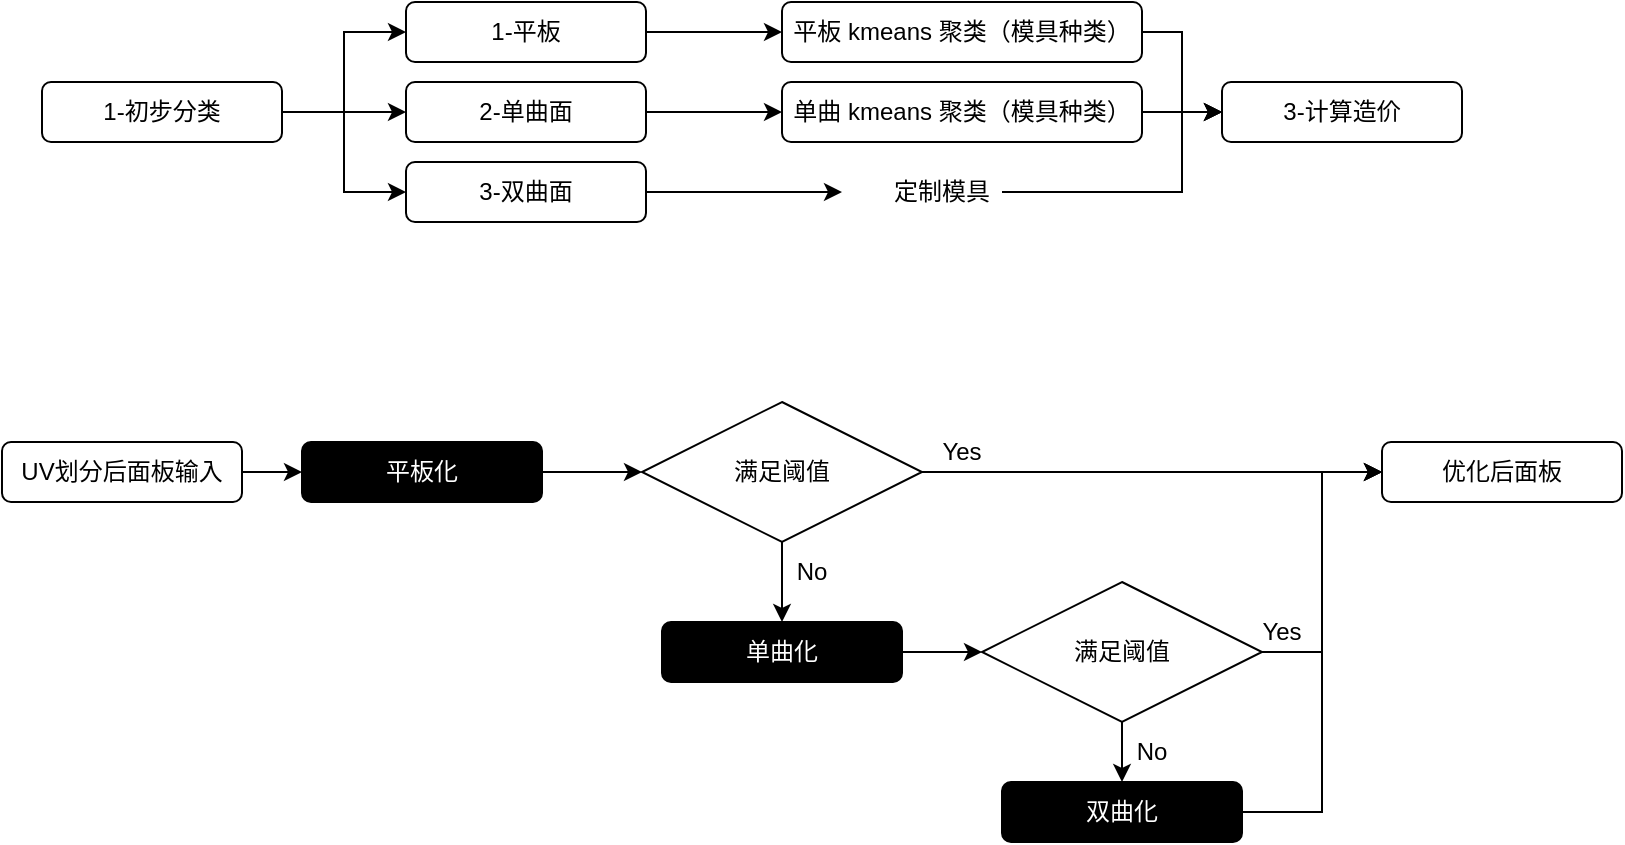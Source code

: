<mxfile version="15.7.0" type="device"><diagram id="SelqRaxMGbrRbnnzwfei" name="Page-1"><mxGraphModel dx="1422" dy="706" grid="1" gridSize="10" guides="1" tooltips="1" connect="1" arrows="1" fold="1" page="1" pageScale="1" pageWidth="827" pageHeight="1169" math="0" shadow="0"><root><mxCell id="0"/><mxCell id="1" parent="0"/><mxCell id="AOoMKBmw9YwMVJNEcum7-5" style="edgeStyle=orthogonalEdgeStyle;rounded=0;orthogonalLoop=1;jettySize=auto;html=1;exitX=1;exitY=0.5;exitDx=0;exitDy=0;entryX=0;entryY=0.5;entryDx=0;entryDy=0;" edge="1" parent="1" source="AOoMKBmw9YwMVJNEcum7-1" target="AOoMKBmw9YwMVJNEcum7-2"><mxGeometry relative="1" as="geometry"/></mxCell><mxCell id="AOoMKBmw9YwMVJNEcum7-6" style="edgeStyle=orthogonalEdgeStyle;rounded=0;orthogonalLoop=1;jettySize=auto;html=1;exitX=1;exitY=0.5;exitDx=0;exitDy=0;entryX=0;entryY=0.5;entryDx=0;entryDy=0;" edge="1" parent="1" source="AOoMKBmw9YwMVJNEcum7-1" target="AOoMKBmw9YwMVJNEcum7-3"><mxGeometry relative="1" as="geometry"/></mxCell><mxCell id="AOoMKBmw9YwMVJNEcum7-7" style="edgeStyle=orthogonalEdgeStyle;rounded=0;orthogonalLoop=1;jettySize=auto;html=1;exitX=1;exitY=0.5;exitDx=0;exitDy=0;entryX=0;entryY=0.5;entryDx=0;entryDy=0;" edge="1" parent="1" source="AOoMKBmw9YwMVJNEcum7-1" target="AOoMKBmw9YwMVJNEcum7-4"><mxGeometry relative="1" as="geometry"/></mxCell><mxCell id="AOoMKBmw9YwMVJNEcum7-1" value="1-初步分类" style="rounded=1;whiteSpace=wrap;html=1;" vertex="1" parent="1"><mxGeometry x="30" y="190" width="120" height="30" as="geometry"/></mxCell><mxCell id="AOoMKBmw9YwMVJNEcum7-9" style="edgeStyle=orthogonalEdgeStyle;rounded=0;orthogonalLoop=1;jettySize=auto;html=1;exitX=1;exitY=0.5;exitDx=0;exitDy=0;entryX=0;entryY=0.5;entryDx=0;entryDy=0;" edge="1" parent="1" source="AOoMKBmw9YwMVJNEcum7-2" target="AOoMKBmw9YwMVJNEcum7-8"><mxGeometry relative="1" as="geometry"/></mxCell><mxCell id="AOoMKBmw9YwMVJNEcum7-2" value="1-平板" style="rounded=1;whiteSpace=wrap;html=1;" vertex="1" parent="1"><mxGeometry x="212" y="150" width="120" height="30" as="geometry"/></mxCell><mxCell id="AOoMKBmw9YwMVJNEcum7-11" style="edgeStyle=orthogonalEdgeStyle;rounded=0;orthogonalLoop=1;jettySize=auto;html=1;exitX=1;exitY=0.5;exitDx=0;exitDy=0;entryX=0;entryY=0.5;entryDx=0;entryDy=0;" edge="1" parent="1" source="AOoMKBmw9YwMVJNEcum7-3" target="AOoMKBmw9YwMVJNEcum7-10"><mxGeometry relative="1" as="geometry"/></mxCell><mxCell id="AOoMKBmw9YwMVJNEcum7-3" value="2-单曲面" style="rounded=1;whiteSpace=wrap;html=1;" vertex="1" parent="1"><mxGeometry x="212" y="190" width="120" height="30" as="geometry"/></mxCell><mxCell id="AOoMKBmw9YwMVJNEcum7-13" style="edgeStyle=orthogonalEdgeStyle;rounded=0;orthogonalLoop=1;jettySize=auto;html=1;exitX=1;exitY=0.5;exitDx=0;exitDy=0;" edge="1" parent="1" source="AOoMKBmw9YwMVJNEcum7-4"><mxGeometry relative="1" as="geometry"><mxPoint x="430" y="245" as="targetPoint"/></mxGeometry></mxCell><mxCell id="AOoMKBmw9YwMVJNEcum7-4" value="3-双曲面" style="rounded=1;whiteSpace=wrap;html=1;" vertex="1" parent="1"><mxGeometry x="212" y="230" width="120" height="30" as="geometry"/></mxCell><mxCell id="AOoMKBmw9YwMVJNEcum7-15" style="edgeStyle=orthogonalEdgeStyle;rounded=0;orthogonalLoop=1;jettySize=auto;html=1;exitX=1;exitY=0.5;exitDx=0;exitDy=0;entryX=0;entryY=0.5;entryDx=0;entryDy=0;" edge="1" parent="1" source="AOoMKBmw9YwMVJNEcum7-8" target="AOoMKBmw9YwMVJNEcum7-12"><mxGeometry relative="1" as="geometry"/></mxCell><mxCell id="AOoMKBmw9YwMVJNEcum7-8" value="平板 kmeans 聚类（模具种类）" style="rounded=1;whiteSpace=wrap;html=1;" vertex="1" parent="1"><mxGeometry x="400" y="150" width="180" height="30" as="geometry"/></mxCell><mxCell id="AOoMKBmw9YwMVJNEcum7-16" style="edgeStyle=orthogonalEdgeStyle;rounded=0;orthogonalLoop=1;jettySize=auto;html=1;exitX=1;exitY=0.5;exitDx=0;exitDy=0;" edge="1" parent="1" source="AOoMKBmw9YwMVJNEcum7-10"><mxGeometry relative="1" as="geometry"><mxPoint x="620" y="205.034" as="targetPoint"/></mxGeometry></mxCell><mxCell id="AOoMKBmw9YwMVJNEcum7-10" value="单曲 kmeans 聚类（模具种类）" style="rounded=1;whiteSpace=wrap;html=1;" vertex="1" parent="1"><mxGeometry x="400" y="190" width="180" height="30" as="geometry"/></mxCell><mxCell id="AOoMKBmw9YwMVJNEcum7-12" value="3-计算造价" style="rounded=1;whiteSpace=wrap;html=1;" vertex="1" parent="1"><mxGeometry x="620" y="190" width="120" height="30" as="geometry"/></mxCell><mxCell id="AOoMKBmw9YwMVJNEcum7-17" style="edgeStyle=orthogonalEdgeStyle;rounded=0;orthogonalLoop=1;jettySize=auto;html=1;exitX=1;exitY=0.5;exitDx=0;exitDy=0;entryX=0;entryY=0.5;entryDx=0;entryDy=0;" edge="1" parent="1" source="AOoMKBmw9YwMVJNEcum7-14" target="AOoMKBmw9YwMVJNEcum7-12"><mxGeometry relative="1" as="geometry"><Array as="points"><mxPoint x="600" y="245"/><mxPoint x="600" y="205"/></Array></mxGeometry></mxCell><mxCell id="AOoMKBmw9YwMVJNEcum7-14" value="定制模具" style="text;html=1;strokeColor=none;fillColor=none;align=center;verticalAlign=middle;whiteSpace=wrap;rounded=0;" vertex="1" parent="1"><mxGeometry x="450" y="230" width="60" height="30" as="geometry"/></mxCell><mxCell id="AOoMKBmw9YwMVJNEcum7-20" style="edgeStyle=orthogonalEdgeStyle;rounded=0;orthogonalLoop=1;jettySize=auto;html=1;exitX=1;exitY=0.5;exitDx=0;exitDy=0;entryX=0;entryY=0.5;entryDx=0;entryDy=0;" edge="1" parent="1" source="AOoMKBmw9YwMVJNEcum7-18" target="AOoMKBmw9YwMVJNEcum7-19"><mxGeometry relative="1" as="geometry"/></mxCell><mxCell id="AOoMKBmw9YwMVJNEcum7-18" value="UV划分后面板输入" style="rounded=1;whiteSpace=wrap;html=1;" vertex="1" parent="1"><mxGeometry x="10" y="370" width="120" height="30" as="geometry"/></mxCell><mxCell id="AOoMKBmw9YwMVJNEcum7-23" style="edgeStyle=orthogonalEdgeStyle;rounded=0;orthogonalLoop=1;jettySize=auto;html=1;exitX=1;exitY=0.5;exitDx=0;exitDy=0;entryX=0;entryY=0.5;entryDx=0;entryDy=0;" edge="1" parent="1" source="AOoMKBmw9YwMVJNEcum7-19" target="AOoMKBmw9YwMVJNEcum7-22"><mxGeometry relative="1" as="geometry"/></mxCell><mxCell id="AOoMKBmw9YwMVJNEcum7-19" value="平板化" style="rounded=1;whiteSpace=wrap;html=1;fillColor=#000000;fontColor=#FFFFFF;" vertex="1" parent="1"><mxGeometry x="160" y="370" width="120" height="30" as="geometry"/></mxCell><mxCell id="AOoMKBmw9YwMVJNEcum7-24" style="edgeStyle=orthogonalEdgeStyle;rounded=0;orthogonalLoop=1;jettySize=auto;html=1;exitX=1;exitY=0.5;exitDx=0;exitDy=0;" edge="1" parent="1" source="AOoMKBmw9YwMVJNEcum7-22"><mxGeometry relative="1" as="geometry"><mxPoint x="700" y="385" as="targetPoint"/></mxGeometry></mxCell><mxCell id="AOoMKBmw9YwMVJNEcum7-28" style="edgeStyle=orthogonalEdgeStyle;rounded=0;orthogonalLoop=1;jettySize=auto;html=1;exitX=0.5;exitY=1;exitDx=0;exitDy=0;entryX=0.5;entryY=0;entryDx=0;entryDy=0;" edge="1" parent="1" source="AOoMKBmw9YwMVJNEcum7-22" target="AOoMKBmw9YwMVJNEcum7-27"><mxGeometry relative="1" as="geometry"/></mxCell><mxCell id="AOoMKBmw9YwMVJNEcum7-22" value="满足阈值" style="rhombus;whiteSpace=wrap;html=1;" vertex="1" parent="1"><mxGeometry x="330" y="350" width="140" height="70" as="geometry"/></mxCell><mxCell id="AOoMKBmw9YwMVJNEcum7-25" value="优化后面板" style="rounded=1;whiteSpace=wrap;html=1;" vertex="1" parent="1"><mxGeometry x="700" y="370" width="120" height="30" as="geometry"/></mxCell><mxCell id="AOoMKBmw9YwMVJNEcum7-31" style="edgeStyle=orthogonalEdgeStyle;rounded=0;orthogonalLoop=1;jettySize=auto;html=1;exitX=1;exitY=0.5;exitDx=0;exitDy=0;entryX=0;entryY=0.5;entryDx=0;entryDy=0;" edge="1" parent="1" source="AOoMKBmw9YwMVJNEcum7-27" target="AOoMKBmw9YwMVJNEcum7-30"><mxGeometry relative="1" as="geometry"/></mxCell><mxCell id="AOoMKBmw9YwMVJNEcum7-27" value="单曲化" style="rounded=1;whiteSpace=wrap;html=1;fillColor=#000000;fontColor=#FFFFFF;" vertex="1" parent="1"><mxGeometry x="340" y="460" width="120" height="30" as="geometry"/></mxCell><mxCell id="AOoMKBmw9YwMVJNEcum7-34" style="edgeStyle=orthogonalEdgeStyle;rounded=0;orthogonalLoop=1;jettySize=auto;html=1;exitX=1;exitY=0.5;exitDx=0;exitDy=0;entryX=0;entryY=0.5;entryDx=0;entryDy=0;" edge="1" parent="1" source="AOoMKBmw9YwMVJNEcum7-29" target="AOoMKBmw9YwMVJNEcum7-25"><mxGeometry relative="1" as="geometry"><Array as="points"><mxPoint x="670" y="555"/><mxPoint x="670" y="385"/></Array></mxGeometry></mxCell><mxCell id="AOoMKBmw9YwMVJNEcum7-29" value="双曲化" style="rounded=1;whiteSpace=wrap;html=1;fillColor=#000000;fontColor=#FFFFFF;" vertex="1" parent="1"><mxGeometry x="510" y="540" width="120" height="30" as="geometry"/></mxCell><mxCell id="AOoMKBmw9YwMVJNEcum7-32" style="edgeStyle=orthogonalEdgeStyle;rounded=0;orthogonalLoop=1;jettySize=auto;html=1;exitX=1;exitY=0.5;exitDx=0;exitDy=0;entryX=0;entryY=0.5;entryDx=0;entryDy=0;" edge="1" parent="1" source="AOoMKBmw9YwMVJNEcum7-30" target="AOoMKBmw9YwMVJNEcum7-25"><mxGeometry relative="1" as="geometry"/></mxCell><mxCell id="AOoMKBmw9YwMVJNEcum7-33" style="edgeStyle=orthogonalEdgeStyle;rounded=0;orthogonalLoop=1;jettySize=auto;html=1;exitX=0.5;exitY=1;exitDx=0;exitDy=0;entryX=0.5;entryY=0;entryDx=0;entryDy=0;" edge="1" parent="1" source="AOoMKBmw9YwMVJNEcum7-30" target="AOoMKBmw9YwMVJNEcum7-29"><mxGeometry relative="1" as="geometry"/></mxCell><mxCell id="AOoMKBmw9YwMVJNEcum7-30" value="满足阈值" style="rhombus;whiteSpace=wrap;html=1;" vertex="1" parent="1"><mxGeometry x="500" y="440" width="140" height="70" as="geometry"/></mxCell><mxCell id="AOoMKBmw9YwMVJNEcum7-35" value="Yes" style="text;html=1;strokeColor=none;fillColor=none;align=center;verticalAlign=middle;whiteSpace=wrap;rounded=0;" vertex="1" parent="1"><mxGeometry x="460" y="360" width="60" height="30" as="geometry"/></mxCell><mxCell id="AOoMKBmw9YwMVJNEcum7-36" value="No" style="text;html=1;strokeColor=none;fillColor=none;align=center;verticalAlign=middle;whiteSpace=wrap;rounded=0;" vertex="1" parent="1"><mxGeometry x="400" y="420" width="30" height="30" as="geometry"/></mxCell><mxCell id="AOoMKBmw9YwMVJNEcum7-38" value="Yes" style="text;html=1;strokeColor=none;fillColor=none;align=center;verticalAlign=middle;whiteSpace=wrap;rounded=0;" vertex="1" parent="1"><mxGeometry x="620" y="450" width="60" height="30" as="geometry"/></mxCell><mxCell id="AOoMKBmw9YwMVJNEcum7-39" value="No" style="text;html=1;strokeColor=none;fillColor=none;align=center;verticalAlign=middle;whiteSpace=wrap;rounded=0;" vertex="1" parent="1"><mxGeometry x="570" y="510" width="30" height="30" as="geometry"/></mxCell></root></mxGraphModel></diagram></mxfile>